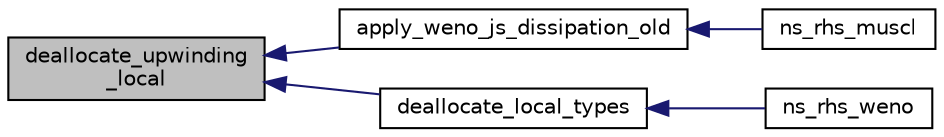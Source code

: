 digraph "deallocate_upwinding_local"
{
 // INTERACTIVE_SVG=YES
  bgcolor="transparent";
  edge [fontname="Helvetica",fontsize="10",labelfontname="Helvetica",labelfontsize="10"];
  node [fontname="Helvetica",fontsize="10",shape=record];
  rankdir="LR";
  Node59 [label="deallocate_upwinding\l_local",height=0.2,width=0.4,color="black", fillcolor="grey75", style="filled", fontcolor="black"];
  Node59 -> Node60 [dir="back",color="midnightblue",fontsize="10",style="solid",fontname="Helvetica"];
  Node60 [label="apply_weno_js_dissipation_old",height=0.2,width=0.4,color="black",URL="$namespacenavierstokesrhsweno.html#abbc2f98a7ca22919d8a11d92a72b67e3"];
  Node60 -> Node61 [dir="back",color="midnightblue",fontsize="10",style="solid",fontname="Helvetica"];
  Node61 [label="ns_rhs_muscl",height=0.2,width=0.4,color="black",URL="$namespacenavierstokesrhsweno.html#a3e70362602fa5641e6a5546530caa1fc"];
  Node59 -> Node62 [dir="back",color="midnightblue",fontsize="10",style="solid",fontname="Helvetica"];
  Node62 [label="deallocate_local_types",height=0.2,width=0.4,color="black",URL="$namespacenavierstokesrhsweno.html#a097089e1d0c132ad64a8c601319499bb"];
  Node62 -> Node63 [dir="back",color="midnightblue",fontsize="10",style="solid",fontname="Helvetica"];
  Node63 [label="ns_rhs_weno",height=0.2,width=0.4,color="black",URL="$namespacenavierstokesrhsweno.html#a1df7b6e3020cca9787110b8f1f5a024f"];
}
